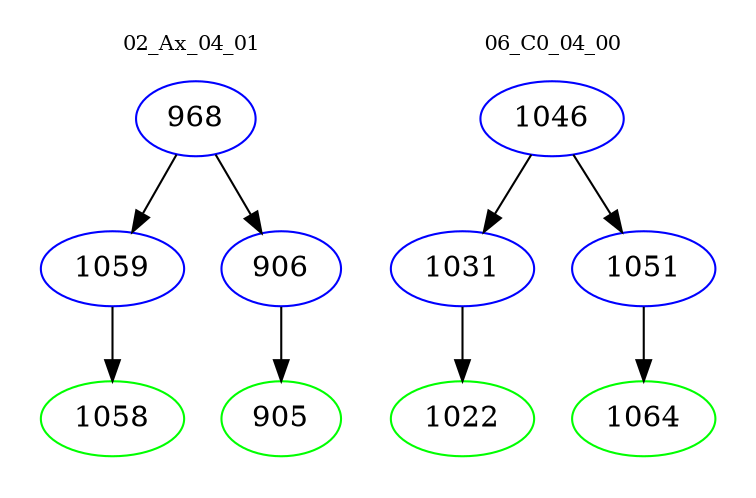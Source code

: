 digraph{
subgraph cluster_0 {
color = white
label = "02_Ax_04_01";
fontsize=10;
T0_968 [label="968", color="blue"]
T0_968 -> T0_1059 [color="black"]
T0_1059 [label="1059", color="blue"]
T0_1059 -> T0_1058 [color="black"]
T0_1058 [label="1058", color="green"]
T0_968 -> T0_906 [color="black"]
T0_906 [label="906", color="blue"]
T0_906 -> T0_905 [color="black"]
T0_905 [label="905", color="green"]
}
subgraph cluster_1 {
color = white
label = "06_C0_04_00";
fontsize=10;
T1_1046 [label="1046", color="blue"]
T1_1046 -> T1_1031 [color="black"]
T1_1031 [label="1031", color="blue"]
T1_1031 -> T1_1022 [color="black"]
T1_1022 [label="1022", color="green"]
T1_1046 -> T1_1051 [color="black"]
T1_1051 [label="1051", color="blue"]
T1_1051 -> T1_1064 [color="black"]
T1_1064 [label="1064", color="green"]
}
}

